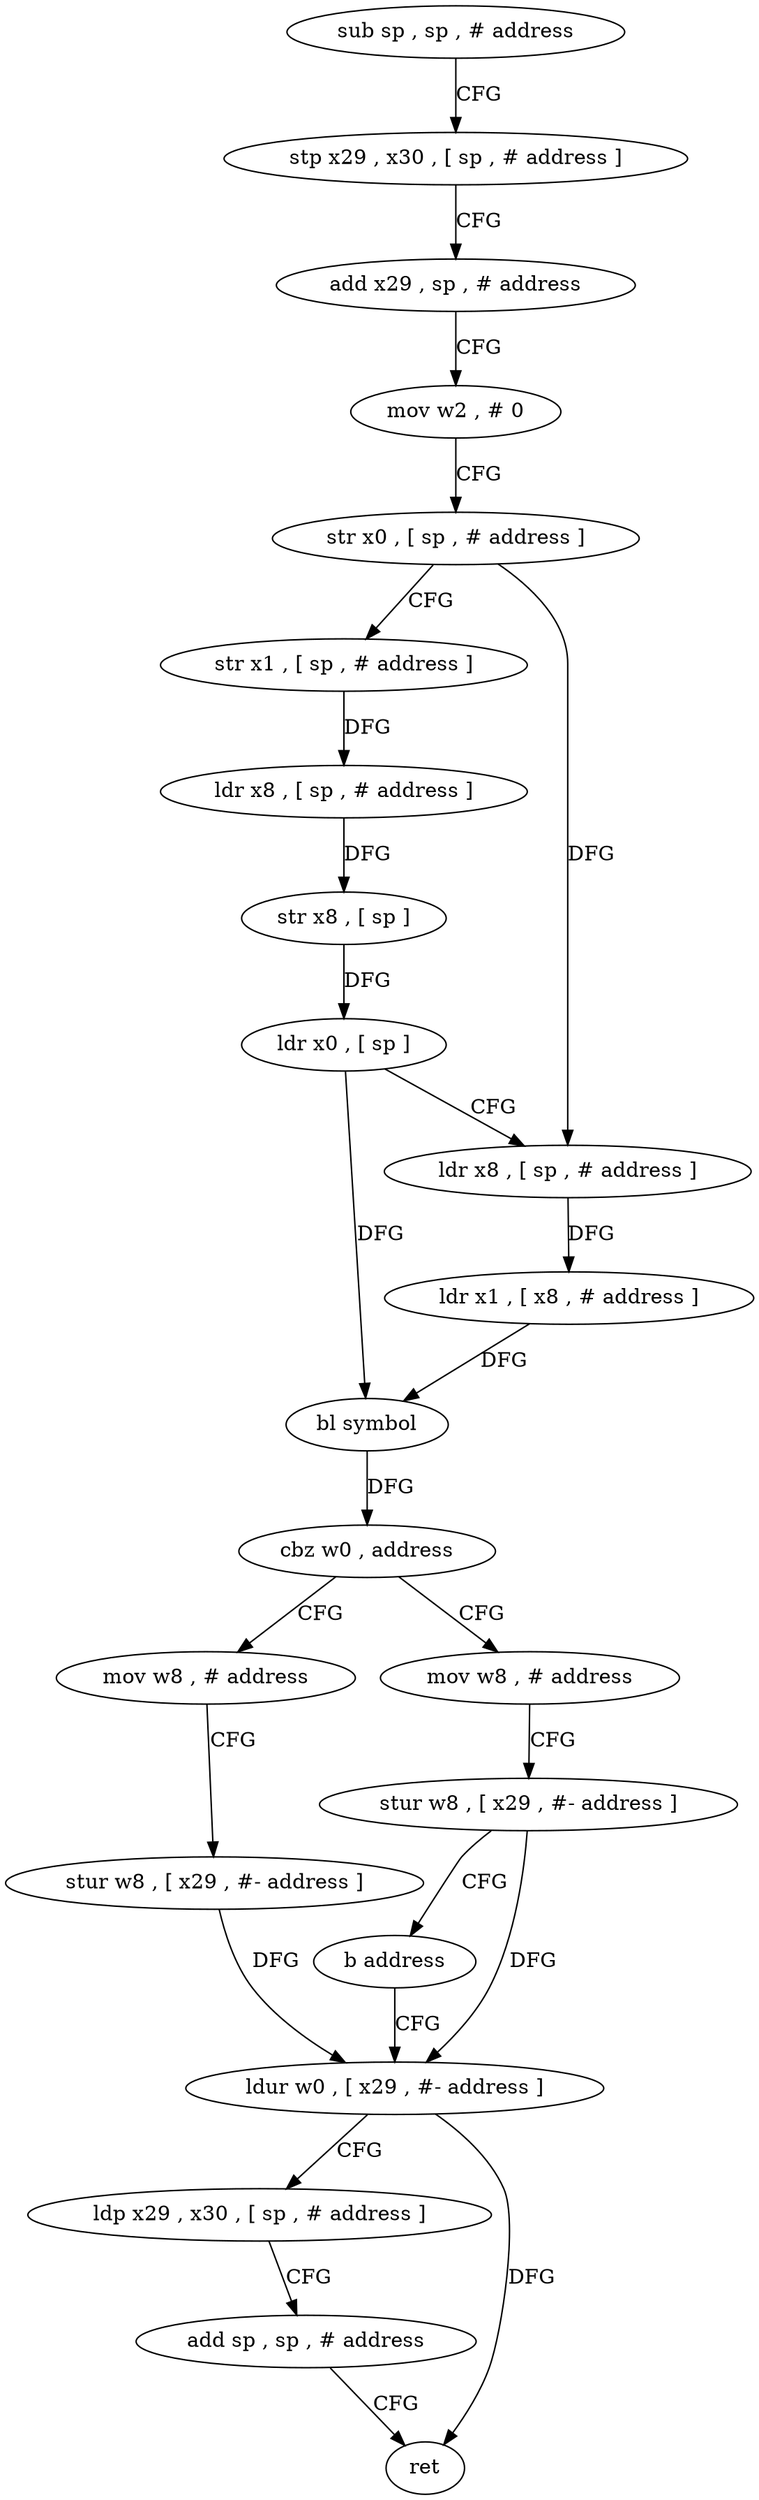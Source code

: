 digraph "func" {
"4213080" [label = "sub sp , sp , # address" ]
"4213084" [label = "stp x29 , x30 , [ sp , # address ]" ]
"4213088" [label = "add x29 , sp , # address" ]
"4213092" [label = "mov w2 , # 0" ]
"4213096" [label = "str x0 , [ sp , # address ]" ]
"4213100" [label = "str x1 , [ sp , # address ]" ]
"4213104" [label = "ldr x8 , [ sp , # address ]" ]
"4213108" [label = "str x8 , [ sp ]" ]
"4213112" [label = "ldr x0 , [ sp ]" ]
"4213116" [label = "ldr x8 , [ sp , # address ]" ]
"4213120" [label = "ldr x1 , [ x8 , # address ]" ]
"4213124" [label = "bl symbol" ]
"4213128" [label = "cbz w0 , address" ]
"4213144" [label = "mov w8 , # address" ]
"4213132" [label = "mov w8 , # address" ]
"4213148" [label = "stur w8 , [ x29 , #- address ]" ]
"4213152" [label = "ldur w0 , [ x29 , #- address ]" ]
"4213136" [label = "stur w8 , [ x29 , #- address ]" ]
"4213140" [label = "b address" ]
"4213156" [label = "ldp x29 , x30 , [ sp , # address ]" ]
"4213160" [label = "add sp , sp , # address" ]
"4213164" [label = "ret" ]
"4213080" -> "4213084" [ label = "CFG" ]
"4213084" -> "4213088" [ label = "CFG" ]
"4213088" -> "4213092" [ label = "CFG" ]
"4213092" -> "4213096" [ label = "CFG" ]
"4213096" -> "4213100" [ label = "CFG" ]
"4213096" -> "4213116" [ label = "DFG" ]
"4213100" -> "4213104" [ label = "DFG" ]
"4213104" -> "4213108" [ label = "DFG" ]
"4213108" -> "4213112" [ label = "DFG" ]
"4213112" -> "4213116" [ label = "CFG" ]
"4213112" -> "4213124" [ label = "DFG" ]
"4213116" -> "4213120" [ label = "DFG" ]
"4213120" -> "4213124" [ label = "DFG" ]
"4213124" -> "4213128" [ label = "DFG" ]
"4213128" -> "4213144" [ label = "CFG" ]
"4213128" -> "4213132" [ label = "CFG" ]
"4213144" -> "4213148" [ label = "CFG" ]
"4213132" -> "4213136" [ label = "CFG" ]
"4213148" -> "4213152" [ label = "DFG" ]
"4213152" -> "4213156" [ label = "CFG" ]
"4213152" -> "4213164" [ label = "DFG" ]
"4213136" -> "4213140" [ label = "CFG" ]
"4213136" -> "4213152" [ label = "DFG" ]
"4213140" -> "4213152" [ label = "CFG" ]
"4213156" -> "4213160" [ label = "CFG" ]
"4213160" -> "4213164" [ label = "CFG" ]
}
